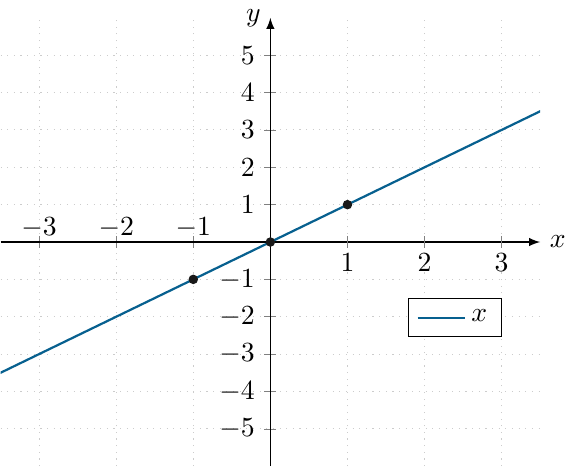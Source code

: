 \documentclass[crop]{standalone}
\usepackage[dvipsnames]{xcolor}
\usepackage{tikz}
\usepackage{pgfplots}
\pgfplotsset{compat=1.18}
\usetikzlibrary{shapes.geometric,positioning}
\begin{document}
  \begin{tikzpicture}%[font=\scriptsize]
    \begin{axis}[%
      axis x line=center,axis y line=center,
      % axis on top,
      xlabel={$x$},ylabel={$y$},
      xlabel style={right},ylabel style={left},
      xmin=-3.5,xmax=3.5,
      xtick={-3,-2,-1},
      xticklabel style={above},
      extra x ticks={1,2,3},
      extra x tick labels={1,2,3},
      extra x tick style={xticklabel style={yshift=-1.2em}},
      ymin=-6,ymax=6,ytick={-5,-4,-3,-2,-1,0,1,2,3,4,5},
      restrict y to domain=-5:5,
      axis line style={-latex},
      major grid style={dotted,gray!40},
      grid=major,
      legend entries={$x$},
      legend style={at={(axis cs:3,-1.5)}}
    ]%
      \addplot[mark=none,domain=-5:5,color=MidnightBlue,thick,samples=1000] {x};

      \addplot[mark=*,mark size=1.5pt,color=black!90] coordinates {(1,1)};
      \addplot[mark=*,mark size=1.5pt,color=black!90] coordinates {(-1,-1)};
      \addplot[mark=*,mark size=1.5pt,color=black!90] coordinates {(0,0)};
    \end{axis}
  \end{tikzpicture}%
\end{document}